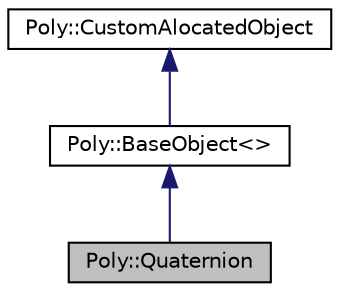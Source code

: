 digraph "Poly::Quaternion"
{
  edge [fontname="Helvetica",fontsize="10",labelfontname="Helvetica",labelfontsize="10"];
  node [fontname="Helvetica",fontsize="10",shape=record];
  Node0 [label="Poly::Quaternion",height=0.2,width=0.4,color="black", fillcolor="grey75", style="filled", fontcolor="black"];
  Node1 -> Node0 [dir="back",color="midnightblue",fontsize="10",style="solid",fontname="Helvetica"];
  Node1 [label="Poly::BaseObject\<\>",height=0.2,width=0.4,color="black", fillcolor="white", style="filled",URL="$class_poly_1_1_base_object.html"];
  Node2 -> Node1 [dir="back",color="midnightblue",fontsize="10",style="solid",fontname="Helvetica"];
  Node2 [label="Poly::CustomAlocatedObject",height=0.2,width=0.4,color="black", fillcolor="white", style="filled",URL="$class_poly_1_1_custom_alocated_object.html"];
}
